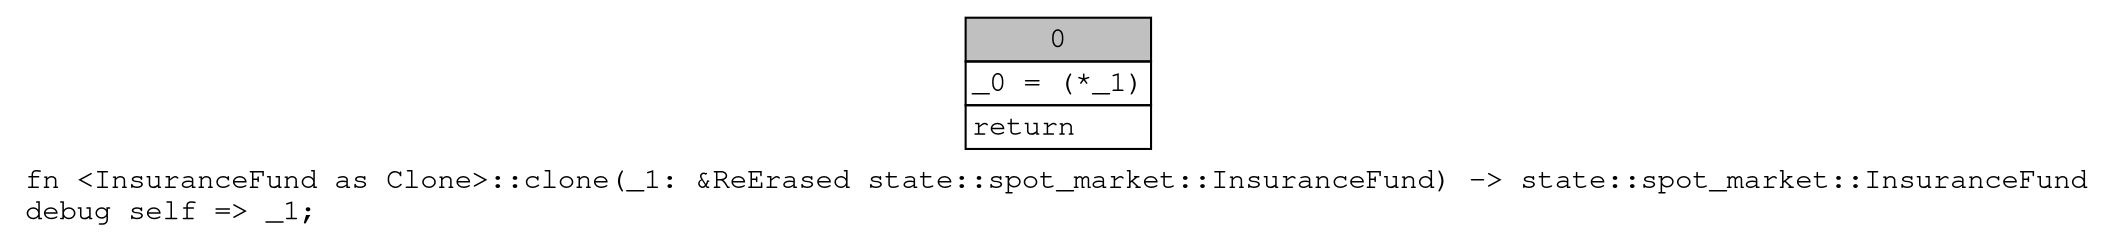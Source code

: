 digraph Mir_0_17991 {
    graph [fontname="Courier, monospace"];
    node [fontname="Courier, monospace"];
    edge [fontname="Courier, monospace"];
    label=<fn &lt;InsuranceFund as Clone&gt;::clone(_1: &amp;ReErased state::spot_market::InsuranceFund) -&gt; state::spot_market::InsuranceFund<br align="left"/>debug self =&gt; _1;<br align="left"/>>;
    bb0__0_17991 [shape="none", label=<<table border="0" cellborder="1" cellspacing="0"><tr><td bgcolor="gray" align="center" colspan="1">0</td></tr><tr><td align="left" balign="left">_0 = (*_1)<br/></td></tr><tr><td align="left">return</td></tr></table>>];
}
